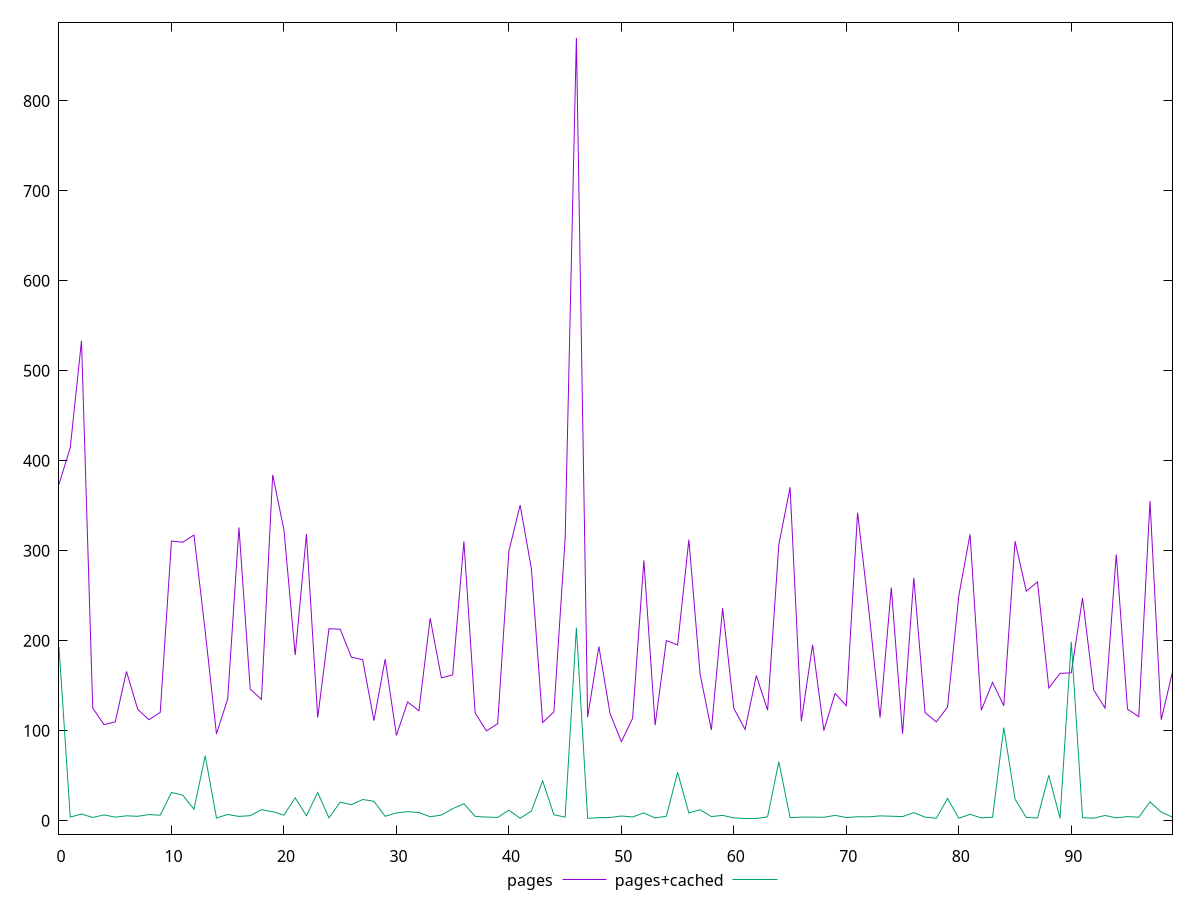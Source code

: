 reset

$pages <<EOF
0 374.02
1 414.51300000000003
2 533.35
3 125.161
4 106.756
5 109.83999999999999
6 165.821
7 123.67399999999999
8 112.16
9 120.301
10 310.825
11 309.419
12 317.495
13 210.306
14 96.476
15 135.395
16 325.828
17 146.286
18 134.757
19 384.406
20 323.039
21 184.066
22 318.512
23 114.525
24 213.281
25 212.752
26 181.632
27 178.973
28 111.178
29 179.462
30 94.69
31 131.93599999999998
32 122.083
33 224.936
34 158.703
35 162.008
36 310.356
37 119.60700000000001
38 99.8
39 107.723
40 299.524
41 350.743
42 280.022
43 109.107
44 120.858
45 313.492
46 870.044
47 115.042
48 193.507
49 118.746
50 87.87700000000001
51 113.73599999999999
52 289.31600000000003
53 106.11999999999999
54 200.168
55 195.238
56 312.292
57 162.76600000000002
58 100.804
59 236.093
60 124.778
61 101.402
62 161.252
63 122.754
64 306.875
65 370.524
66 110.477
67 195.502
68 100.201
69 141.355
70 127.76299999999999
71 342.35200000000003
72 234.105
73 114.483
74 259.00699999999995
75 96.55199999999999
76 269.991
77 120.082
78 109.742
79 126.195
80 249.92
81 318.311
82 122.58800000000001
83 153.667
84 127.731
85 310.528
86 255.086
87 265.37600000000003
88 147.501
89 163.684
90 164.325
91 247.46
92 145.119
93 125.14
94 295.895
95 123.979
96 115.508
97 355.177
98 112.218
99 165.296
EOF

$pagesCached <<EOF
0 192.90099999999995
1 3.9250000000000003
2 7.354
3 3.544
4 6.403999999999999
5 3.9139999999999997
6 5.355
7 4.845
8 6.763000000000005
9 6.008
10 31.311
11 28.369999999999997
12 12.675999999999998
13 72.14099999999999
14 2.963
15 6.9239999999999995
16 4.6910000000000025
17 5.554
18 12.195
19 9.953000000000003
20 6.131999999999998
21 25.355
22 5.436
23 31.262000000000004
24 3.086
25 20.509
26 17.781
27 23.484
28 21.543999999999997
29 4.811
30 8.611
31 10.022000000000002
32 9.033
33 4.324
34 6.235999999999997
35 13.350999999999999
36 18.799
37 4.711
38 4.0009999999999994
39 3.538
40 11.719000000000001
41 2.674
42 10.657
43 44.205999999999996
44 6.558
45 3.8820000000000006
46 214.373
47 2.535
48 3.3899999999999997
49 3.412
50 5.1739999999999995
51 4.097999999999999
52 8.588999999999999
53 2.974
54 4.885000000000001
55 53.713
56 8.485
57 12.13
58 4.502999999999999
59 5.848000000000001
60 3.061
61 2.4480000000000004
62 2.364
63 4.289
64 65.539
65 3.3349999999999973
66 3.9349999999999996
67 3.9269999999999996
68 3.7380000000000004
69 5.862
70 3.4680000000000004
71 4.334
72 4.256
73 5.272
74 4.927
75 4.467
76 8.982
77 3.885
78 2.6969999999999996
79 24.662
80 2.686
81 7.068000000000001
82 3.0740000000000003
83 3.7979999999999996
84 103.44
85 23.878999999999998
86 3.4979999999999998
87 3.0669999999999997
88 50.467999999999996
89 2.577
90 198.80700000000002
91 3.286
92 2.728
93 5.742999999999995
94 3.0860000000000003
95 4.494000000000001
96 3.8109999999999995
97 20.855999999999998
98 9.469000000000001
99 3.8569999999999998
EOF

set key outside below
set xrange [0:99]
set yrange [-14.9896:887.3976]
set trange [-14.9896:887.3976]
set terminal svg size 640, 520 enhanced background rgb 'white'
set output "report_00015_2021-02-09T16-11-33.973Z/server-response-time/comparison/line/0_vs_1.svg"

plot $pages title "pages" with line, \
     $pagesCached title "pages+cached" with line

reset
